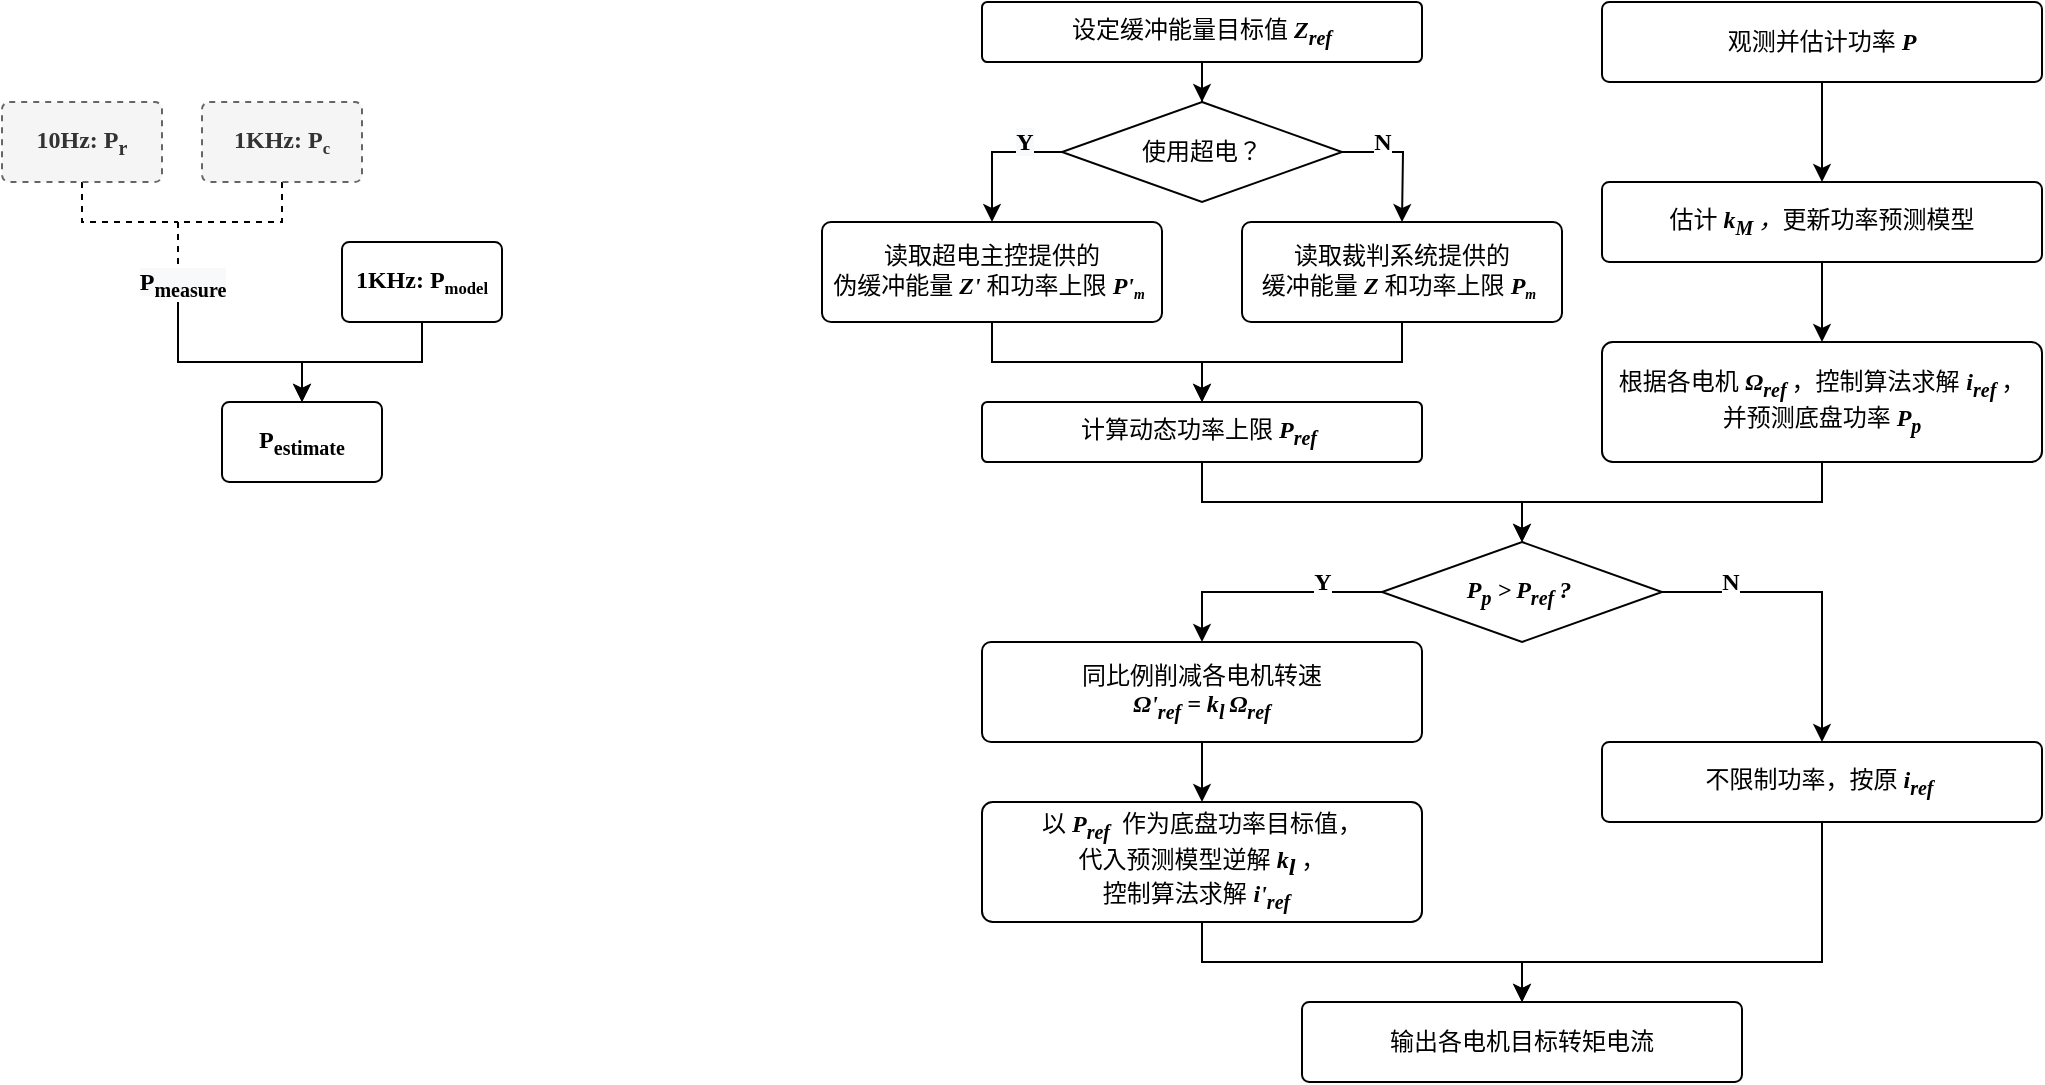 <mxfile version="16.5.1" type="device"><diagram id="1JUzlGdLr2dy21FfQeqP" name="第 1 页"><mxGraphModel dx="561" dy="121" grid="1" gridSize="10" guides="1" tooltips="1" connect="1" arrows="1" fold="1" page="1" pageScale="1" pageWidth="413" pageHeight="583" math="0" shadow="0"><root><mxCell id="0"/><mxCell id="1" parent="0"/><mxCell id="wGg67Sn6uG7jVzRMy5ms-11" style="edgeStyle=orthogonalEdgeStyle;rounded=0;orthogonalLoop=1;jettySize=auto;html=1;fontFamily=Times New Roman;" parent="1" source="A-UGhTJic_l5uZkz-2IG-3" target="wGg67Sn6uG7jVzRMy5ms-10" edge="1"><mxGeometry relative="1" as="geometry"/></mxCell><mxCell id="A-UGhTJic_l5uZkz-2IG-3" value="&lt;font face=&quot;华文中宋&quot;&gt;设定缓冲能量目标值&amp;nbsp;&lt;/font&gt;&lt;i&gt;&lt;font face=&quot;Times New Roman&quot;&gt;&lt;b&gt;Z&lt;sub&gt;ref&lt;/sub&gt;&lt;/b&gt;&lt;/font&gt;&lt;/i&gt;" style="rounded=1;whiteSpace=wrap;html=1;arcSize=9;" parent="1" vertex="1"><mxGeometry x="140" y="10" width="220" height="30" as="geometry"/></mxCell><mxCell id="A-UGhTJic_l5uZkz-2IG-12" style="edgeStyle=orthogonalEdgeStyle;rounded=0;orthogonalLoop=1;jettySize=auto;html=1;fontFamily=Times New Roman;" parent="1" source="A-UGhTJic_l5uZkz-2IG-6" target="A-UGhTJic_l5uZkz-2IG-11" edge="1"><mxGeometry relative="1" as="geometry"/></mxCell><mxCell id="A-UGhTJic_l5uZkz-2IG-6" value="&lt;font face=&quot;华文中宋&quot;&gt;估计 &lt;/font&gt;&lt;b style=&quot;font-style: italic&quot;&gt;&lt;font face=&quot;Times New Roman&quot;&gt;k&lt;sub&gt;M&amp;nbsp;&lt;/sub&gt;&lt;/font&gt;&lt;/b&gt;&lt;font face=&quot;华文中宋&quot;&gt;&lt;i&gt;，&lt;/i&gt;更新&lt;/font&gt;&lt;font face=&quot;华文中宋&quot;&gt;功率预测模型&lt;/font&gt;" style="rounded=1;whiteSpace=wrap;html=1;arcSize=9;" parent="1" vertex="1"><mxGeometry x="450" y="100" width="220" height="40" as="geometry"/></mxCell><mxCell id="A-UGhTJic_l5uZkz-2IG-8" style="edgeStyle=orthogonalEdgeStyle;rounded=0;orthogonalLoop=1;jettySize=auto;html=1;entryX=0.5;entryY=0;entryDx=0;entryDy=0;fontFamily=Times New Roman;" parent="1" source="A-UGhTJic_l5uZkz-2IG-7" target="A-UGhTJic_l5uZkz-2IG-6" edge="1"><mxGeometry relative="1" as="geometry"/></mxCell><mxCell id="A-UGhTJic_l5uZkz-2IG-7" value="&lt;font face=&quot;华文中宋&quot;&gt;观测并估计功率 &lt;/font&gt;&lt;i&gt;&lt;b&gt;&lt;font face=&quot;Times New Roman&quot;&gt;P&lt;/font&gt;&lt;/b&gt;&lt;/i&gt;" style="rounded=1;whiteSpace=wrap;html=1;arcSize=9;" parent="1" vertex="1"><mxGeometry x="450" y="10" width="220" height="40" as="geometry"/></mxCell><mxCell id="wGg67Sn6uG7jVzRMy5ms-26" style="edgeStyle=orthogonalEdgeStyle;rounded=0;orthogonalLoop=1;jettySize=auto;html=1;entryX=0.5;entryY=0;entryDx=0;entryDy=0;fontFamily=Times New Roman;fontSize=12;" parent="1" source="A-UGhTJic_l5uZkz-2IG-11" target="A-UGhTJic_l5uZkz-2IG-13" edge="1"><mxGeometry relative="1" as="geometry"/></mxCell><mxCell id="A-UGhTJic_l5uZkz-2IG-11" value="&lt;font face=&quot;华文中宋&quot;&gt;根据各电机&lt;/font&gt;&lt;i&gt;&amp;nbsp;&lt;font face=&quot;Times New Roman&quot;&gt;&lt;b&gt;Ω&lt;sub&gt;ref&amp;nbsp;&lt;/sub&gt;&lt;/b&gt;&lt;/font&gt;&lt;/i&gt;&lt;font face=&quot;华文中宋&quot;&gt;，控制算法求解&lt;/font&gt;&lt;i&gt;&amp;nbsp;&lt;b&gt;&lt;font face=&quot;Times New Roman&quot;&gt;i&lt;sub&gt;ref&amp;nbsp;&lt;/sub&gt;&lt;/font&gt;&lt;/b&gt;&lt;/i&gt;&lt;font face=&quot;华文中宋&quot;&gt;，&lt;br&gt;并预测底盘功率 &lt;/font&gt;&lt;b&gt;&lt;i&gt;&lt;font face=&quot;Times New Roman&quot;&gt;P&lt;sub&gt;p&lt;/sub&gt;&lt;/font&gt;&lt;/i&gt;&lt;/b&gt;" style="rounded=1;whiteSpace=wrap;html=1;arcSize=9;" parent="1" vertex="1"><mxGeometry x="450" y="180" width="220" height="60" as="geometry"/></mxCell><mxCell id="A-UGhTJic_l5uZkz-2IG-17" style="edgeStyle=orthogonalEdgeStyle;rounded=0;orthogonalLoop=1;jettySize=auto;html=1;entryX=0.5;entryY=0;entryDx=0;entryDy=0;fontFamily=Times New Roman;exitX=0;exitY=0.5;exitDx=0;exitDy=0;" parent="1" source="A-UGhTJic_l5uZkz-2IG-13" target="wGg67Sn6uG7jVzRMy5ms-1" edge="1"><mxGeometry relative="1" as="geometry"/></mxCell><mxCell id="A-UGhTJic_l5uZkz-2IG-18" value="Y" style="edgeLabel;html=1;align=center;verticalAlign=middle;resizable=0;points=[];fontFamily=Times New Roman;fontSize=12;fontStyle=1" parent="A-UGhTJic_l5uZkz-2IG-17" vertex="1" connectable="0"><mxGeometry x="-0.311" relative="1" as="geometry"><mxPoint x="9" y="-5" as="offset"/></mxGeometry></mxCell><mxCell id="A-UGhTJic_l5uZkz-2IG-21" style="edgeStyle=orthogonalEdgeStyle;rounded=0;orthogonalLoop=1;jettySize=auto;html=1;fontFamily=Times New Roman;fontSize=14;exitX=1;exitY=0.5;exitDx=0;exitDy=0;entryX=0.5;entryY=0;entryDx=0;entryDy=0;" parent="1" source="A-UGhTJic_l5uZkz-2IG-13" target="A-UGhTJic_l5uZkz-2IG-16" edge="1"><mxGeometry relative="1" as="geometry"/></mxCell><mxCell id="A-UGhTJic_l5uZkz-2IG-23" value="N" style="edgeLabel;html=1;align=center;verticalAlign=middle;resizable=0;points=[];fontSize=12;fontFamily=Times New Roman;fontStyle=1" parent="A-UGhTJic_l5uZkz-2IG-21" vertex="1" connectable="0"><mxGeometry x="-0.322" y="-1" relative="1" as="geometry"><mxPoint x="-19" y="-6" as="offset"/></mxGeometry></mxCell><mxCell id="A-UGhTJic_l5uZkz-2IG-13" value="&lt;b style=&quot;font-family: &amp;#34;helvetica&amp;#34;&quot;&gt;&lt;i&gt;&lt;font face=&quot;Times New Roman&quot;&gt;P&lt;sub&gt;p&lt;/sub&gt; &amp;gt;&lt;sub&gt;&amp;nbsp;&lt;/sub&gt;&lt;/font&gt;&lt;/i&gt;&lt;/b&gt;&lt;b style=&quot;font-family: &amp;#34;helvetica&amp;#34;&quot;&gt;&lt;font face=&quot;Times New Roman&quot;&gt;&lt;i&gt;P&lt;sub&gt;ref &lt;/sub&gt;?&amp;nbsp;&lt;/i&gt;&lt;/font&gt;&lt;/b&gt;" style="rhombus;whiteSpace=wrap;html=1;fontFamily=Times New Roman;" parent="1" vertex="1"><mxGeometry x="340" y="280" width="140" height="50" as="geometry"/></mxCell><mxCell id="wGg67Sn6uG7jVzRMy5ms-31" style="edgeStyle=orthogonalEdgeStyle;rounded=0;orthogonalLoop=1;jettySize=auto;html=1;entryX=0.5;entryY=0;entryDx=0;entryDy=0;fontFamily=Times New Roman;fontSize=12;" parent="1" source="A-UGhTJic_l5uZkz-2IG-16" target="wGg67Sn6uG7jVzRMy5ms-28" edge="1"><mxGeometry relative="1" as="geometry"><Array as="points"><mxPoint x="560" y="490"/><mxPoint x="410" y="490"/></Array></mxGeometry></mxCell><mxCell id="A-UGhTJic_l5uZkz-2IG-16" value="&lt;font face=&quot;华文中宋&quot;&gt;不限制功率，按原&amp;nbsp;&lt;/font&gt;&lt;i&gt;&lt;b&gt;&lt;font face=&quot;Times New Roman&quot;&gt;i&lt;sub&gt;ref&amp;nbsp;&lt;/sub&gt;&lt;/font&gt;&lt;/b&gt;&lt;/i&gt;" style="rounded=1;whiteSpace=wrap;html=1;arcSize=9;" parent="1" vertex="1"><mxGeometry x="450" y="380" width="220" height="40" as="geometry"/></mxCell><mxCell id="wGg67Sn6uG7jVzRMy5ms-29" style="edgeStyle=orthogonalEdgeStyle;rounded=0;orthogonalLoop=1;jettySize=auto;html=1;entryX=0.5;entryY=0;entryDx=0;entryDy=0;fontFamily=Times New Roman;fontSize=12;" parent="1" source="A-UGhTJic_l5uZkz-2IG-20" target="wGg67Sn6uG7jVzRMy5ms-28" edge="1"><mxGeometry relative="1" as="geometry"/></mxCell><mxCell id="A-UGhTJic_l5uZkz-2IG-20" value="&lt;div&gt;&lt;font face=&quot;华文中宋&quot;&gt;以&amp;nbsp;&lt;/font&gt;&lt;font face=&quot;Times New Roman&quot; style=&quot;font-weight: bold&quot;&gt;&lt;i&gt;P&lt;sub&gt;ref&lt;/sub&gt;&lt;/i&gt;&amp;nbsp;&amp;nbsp;&lt;/font&gt;&lt;font face=&quot;华文中宋&quot;&gt;作为底盘功率目标值，&lt;/font&gt;&lt;/div&gt;&lt;div&gt;&lt;font face=&quot;华文中宋&quot;&gt;代入预测模型逆解 &lt;/font&gt;&lt;i style=&quot;font-family: &amp;#34;times new roman&amp;#34; ; font-weight: bold&quot;&gt;k&lt;/i&gt;&lt;i style=&quot;vertical-align: sub ; font-family: &amp;#34;times new roman&amp;#34; ; font-weight: bold&quot;&gt;l&amp;nbsp;&lt;/i&gt;&lt;font face=&quot;华文中宋&quot;&gt;，&lt;/font&gt;&lt;/div&gt;&lt;div&gt;&lt;font face=&quot;华文中宋&quot;&gt;控制算法求解&lt;/font&gt;&lt;i&gt;&amp;nbsp;&lt;b&gt;&lt;font face=&quot;Times New Roman&quot;&gt;i'&lt;sub&gt;ref&amp;nbsp;&lt;/sub&gt;&lt;/font&gt;&lt;font face=&quot;Times New Roman&quot;&gt;&amp;nbsp;&lt;/font&gt;&lt;/b&gt;&lt;/i&gt;&lt;/div&gt;" style="rounded=1;whiteSpace=wrap;html=1;arcSize=9;align=center;spacing=2;verticalAlign=middle;labelPosition=center;verticalLabelPosition=middle;" parent="1" vertex="1"><mxGeometry x="140" y="410" width="220" height="60" as="geometry"/></mxCell><mxCell id="wGg67Sn6uG7jVzRMy5ms-3" style="edgeStyle=orthogonalEdgeStyle;rounded=0;orthogonalLoop=1;jettySize=auto;html=1;entryX=0.5;entryY=0;entryDx=0;entryDy=0;fontFamily=Times New Roman;" parent="1" source="wGg67Sn6uG7jVzRMy5ms-1" target="A-UGhTJic_l5uZkz-2IG-20" edge="1"><mxGeometry relative="1" as="geometry"/></mxCell><mxCell id="wGg67Sn6uG7jVzRMy5ms-1" value="&lt;div&gt;&lt;span&gt;&lt;font face=&quot;华文中宋&quot;&gt;同比例削减各电机转速&lt;/font&gt;&lt;/span&gt;&lt;/div&gt;&lt;div&gt;&lt;i&gt;&lt;font face=&quot;Times New Roman&quot;&gt;&lt;b&gt;Ω'&lt;sub&gt;ref&lt;/sub&gt;&amp;nbsp;= k&lt;sub&gt;l&amp;nbsp;&lt;/sub&gt;Ω&lt;sub&gt;ref&lt;/sub&gt;&lt;/b&gt;&lt;/font&gt;&lt;/i&gt;&lt;/div&gt;" style="rounded=1;whiteSpace=wrap;html=1;arcSize=9;align=center;spacing=2;verticalAlign=middle;labelPosition=center;verticalLabelPosition=middle;" parent="1" vertex="1"><mxGeometry x="140" y="330" width="220" height="50" as="geometry"/></mxCell><mxCell id="wGg67Sn6uG7jVzRMy5ms-12" style="edgeStyle=orthogonalEdgeStyle;rounded=0;orthogonalLoop=1;jettySize=auto;html=1;fontFamily=Times New Roman;exitX=0;exitY=0.5;exitDx=0;exitDy=0;entryX=0.5;entryY=0;entryDx=0;entryDy=0;" parent="1" source="wGg67Sn6uG7jVzRMy5ms-10" target="wGg67Sn6uG7jVzRMy5ms-14" edge="1"><mxGeometry relative="1" as="geometry"><mxPoint x="140" y="70" as="targetPoint"/></mxGeometry></mxCell><mxCell id="wGg67Sn6uG7jVzRMy5ms-19" value="&lt;span style=&quot;font-size: 12px; font-weight: 700; background-color: rgb(248, 249, 250);&quot;&gt;Y&lt;/span&gt;" style="edgeLabel;html=1;align=center;verticalAlign=middle;resizable=0;points=[];fontFamily=Times New Roman;fontSize=12;" parent="wGg67Sn6uG7jVzRMy5ms-12" vertex="1" connectable="0"><mxGeometry x="-0.694" y="-1" relative="1" as="geometry"><mxPoint x="-9" y="-4" as="offset"/></mxGeometry></mxCell><mxCell id="wGg67Sn6uG7jVzRMy5ms-16" style="edgeStyle=orthogonalEdgeStyle;rounded=0;orthogonalLoop=1;jettySize=auto;html=1;fontFamily=Times New Roman;exitX=1;exitY=0.5;exitDx=0;exitDy=0;exitPerimeter=0;" parent="1" source="wGg67Sn6uG7jVzRMy5ms-10" edge="1"><mxGeometry relative="1" as="geometry"><mxPoint x="350" y="120" as="targetPoint"/></mxGeometry></mxCell><mxCell id="wGg67Sn6uG7jVzRMy5ms-23" value="N" style="edgeLabel;html=1;align=center;verticalAlign=middle;resizable=0;points=[];fontSize=12;fontFamily=Times New Roman;fontStyle=1" parent="wGg67Sn6uG7jVzRMy5ms-16" vertex="1" connectable="0"><mxGeometry x="-0.386" relative="1" as="geometry"><mxPoint y="-5" as="offset"/></mxGeometry></mxCell><mxCell id="wGg67Sn6uG7jVzRMy5ms-10" value="&lt;font face=&quot;华文中宋&quot;&gt;使用超电？&lt;/font&gt;" style="rhombus;whiteSpace=wrap;html=1;fontFamily=Times New Roman;" parent="1" vertex="1"><mxGeometry x="180" y="60" width="140" height="50" as="geometry"/></mxCell><mxCell id="wGg67Sn6uG7jVzRMy5ms-25" style="edgeStyle=orthogonalEdgeStyle;rounded=0;orthogonalLoop=1;jettySize=auto;html=1;entryX=0.5;entryY=0;entryDx=0;entryDy=0;fontFamily=Times New Roman;fontSize=12;" parent="1" source="wGg67Sn6uG7jVzRMy5ms-13" target="A-UGhTJic_l5uZkz-2IG-13" edge="1"><mxGeometry relative="1" as="geometry"/></mxCell><mxCell id="wGg67Sn6uG7jVzRMy5ms-13" value="&lt;font face=&quot;华文中宋&quot;&gt;计算动态功率上限 &lt;/font&gt;&lt;b&gt;&lt;font face=&quot;Times New Roman&quot;&gt;&lt;i&gt;P&lt;sub&gt;ref&lt;/sub&gt;&lt;/i&gt;&amp;nbsp;&lt;/font&gt;&lt;/b&gt;" style="rounded=1;whiteSpace=wrap;html=1;arcSize=9;" parent="1" vertex="1"><mxGeometry x="140" y="210" width="220" height="30" as="geometry"/></mxCell><mxCell id="wGg67Sn6uG7jVzRMy5ms-20" style="edgeStyle=orthogonalEdgeStyle;rounded=0;orthogonalLoop=1;jettySize=auto;html=1;entryX=0.5;entryY=0;entryDx=0;entryDy=0;fontFamily=Times New Roman;fontSize=12;" parent="1" source="wGg67Sn6uG7jVzRMy5ms-14" target="wGg67Sn6uG7jVzRMy5ms-13" edge="1"><mxGeometry relative="1" as="geometry"><Array as="points"><mxPoint x="145" y="190"/><mxPoint x="250" y="190"/></Array></mxGeometry></mxCell><mxCell id="wGg67Sn6uG7jVzRMy5ms-14" value="&lt;font face=&quot;华文中宋&quot;&gt;读取超电主控提供的&lt;br&gt;伪缓冲能量 &lt;/font&gt;&lt;font face=&quot;Times New Roman&quot;&gt;&lt;b&gt;&lt;i&gt;Z'&amp;nbsp;&lt;/i&gt;&lt;/b&gt;&lt;/font&gt;&lt;font face=&quot;华文中宋&quot;&gt;和&lt;/font&gt;&lt;font face=&quot;华文中宋&quot;&gt;功率上限&amp;nbsp;&lt;/font&gt;&lt;font face=&quot;Times New Roman&quot;&gt;&lt;b&gt;&lt;i&gt;P'&lt;span style=&quot;font-size: 8.333px&quot;&gt;&lt;sub&gt;m&lt;/sub&gt;&lt;/span&gt;&lt;/i&gt;&lt;/b&gt;&amp;nbsp;&lt;/font&gt;" style="rounded=1;whiteSpace=wrap;html=1;arcSize=9;" parent="1" vertex="1"><mxGeometry x="60" y="120" width="170" height="50" as="geometry"/></mxCell><mxCell id="wGg67Sn6uG7jVzRMy5ms-21" style="edgeStyle=orthogonalEdgeStyle;rounded=0;orthogonalLoop=1;jettySize=auto;html=1;entryX=0.5;entryY=0;entryDx=0;entryDy=0;fontFamily=Times New Roman;fontSize=12;exitX=0.5;exitY=1;exitDx=0;exitDy=0;" parent="1" source="wGg67Sn6uG7jVzRMy5ms-15" target="wGg67Sn6uG7jVzRMy5ms-13" edge="1"><mxGeometry relative="1" as="geometry"><Array as="points"><mxPoint x="350" y="190"/><mxPoint x="250" y="190"/></Array></mxGeometry></mxCell><mxCell id="wGg67Sn6uG7jVzRMy5ms-15" value="&lt;font face=&quot;华文中宋&quot;&gt;读取裁判系统提供的&lt;br&gt;&lt;/font&gt;&lt;font face=&quot;华文中宋&quot;&gt;缓冲能量 &lt;/font&gt;&lt;font face=&quot;Times New Roman&quot;&gt;&lt;b&gt;&lt;i&gt;Z&lt;/i&gt;&lt;/b&gt;&amp;nbsp;&lt;/font&gt;&lt;font face=&quot;华文中宋&quot;&gt;和&lt;/font&gt;&lt;font face=&quot;华文中宋&quot;&gt;功率上限&amp;nbsp;&lt;/font&gt;&lt;font face=&quot;Times New Roman&quot;&gt;&lt;b&gt;&lt;i&gt;P&lt;span style=&quot;font-size: 8.333px&quot;&gt;&lt;sub&gt;m&lt;/sub&gt;&lt;/span&gt;&lt;/i&gt;&lt;/b&gt;&amp;nbsp;&lt;/font&gt;" style="rounded=1;whiteSpace=wrap;html=1;arcSize=9;" parent="1" vertex="1"><mxGeometry x="270" y="120" width="160" height="50" as="geometry"/></mxCell><mxCell id="wGg67Sn6uG7jVzRMy5ms-28" value="&lt;font face=&quot;华文中宋&quot;&gt;输出各电机目标&lt;span&gt;转矩电流&lt;/span&gt;&lt;/font&gt;" style="rounded=1;whiteSpace=wrap;html=1;arcSize=9;" parent="1" vertex="1"><mxGeometry x="300" y="510" width="220" height="40" as="geometry"/></mxCell><mxCell id="ijtGktYICnmz4lDvd2IM-4" style="edgeStyle=orthogonalEdgeStyle;rounded=0;orthogonalLoop=1;jettySize=auto;html=1;exitX=0.5;exitY=1;exitDx=0;exitDy=0;endArrow=none;endFill=0;dashed=1;" parent="1" source="ijtGktYICnmz4lDvd2IM-1" edge="1"><mxGeometry relative="1" as="geometry"><mxPoint x="-262" y="120" as="targetPoint"/><Array as="points"><mxPoint x="-310" y="120"/><mxPoint x="-262" y="120"/></Array></mxGeometry></mxCell><mxCell id="ijtGktYICnmz4lDvd2IM-1" value="&lt;font face=&quot;Times New Roman&quot;&gt;&lt;b&gt;10Hz: P&lt;sub&gt;r&lt;/sub&gt;&lt;/b&gt;&lt;/font&gt;" style="rounded=1;whiteSpace=wrap;html=1;arcSize=9;fillColor=#f5f5f5;fontColor=#333333;strokeColor=#666666;dashed=1;" parent="1" vertex="1"><mxGeometry x="-350" y="60" width="80" height="40" as="geometry"/></mxCell><mxCell id="ijtGktYICnmz4lDvd2IM-5" style="edgeStyle=orthogonalEdgeStyle;rounded=0;orthogonalLoop=1;jettySize=auto;html=1;exitX=0.5;exitY=1;exitDx=0;exitDy=0;endArrow=none;endFill=0;dashed=1;" parent="1" source="ijtGktYICnmz4lDvd2IM-2" edge="1"><mxGeometry relative="1" as="geometry"><mxPoint x="-262" y="170" as="targetPoint"/><Array as="points"><mxPoint x="-210" y="120"/><mxPoint x="-262" y="120"/></Array></mxGeometry></mxCell><mxCell id="JlfcSgrnNNXiP8ztmOMe-3" value="&lt;b style=&quot;font-size: 12px ; font-family: &amp;#34;times new roman&amp;#34; ; background-color: rgb(248 , 249 , 250)&quot;&gt;P&lt;sub&gt;measure&lt;/sub&gt;&lt;/b&gt;" style="edgeLabel;html=1;align=center;verticalAlign=middle;resizable=0;points=[];" parent="ijtGktYICnmz4lDvd2IM-5" vertex="1" connectable="0"><mxGeometry x="0.831" y="-1" relative="1" as="geometry"><mxPoint x="3" y="-9" as="offset"/></mxGeometry></mxCell><mxCell id="ijtGktYICnmz4lDvd2IM-2" value="&lt;font face=&quot;Times New Roman&quot;&gt;&lt;b&gt;1KHz: P&lt;span style=&quot;font-size: 10px&quot;&gt;&lt;sub&gt;c&lt;/sub&gt;&lt;/span&gt;&lt;/b&gt;&lt;/font&gt;" style="rounded=1;whiteSpace=wrap;html=1;arcSize=9;fillColor=#f5f5f5;fontColor=#333333;strokeColor=#666666;dashed=1;" parent="1" vertex="1"><mxGeometry x="-250" y="60" width="80" height="40" as="geometry"/></mxCell><mxCell id="ijtGktYICnmz4lDvd2IM-11" style="edgeStyle=orthogonalEdgeStyle;rounded=0;orthogonalLoop=1;jettySize=auto;html=1;" parent="1" source="ijtGktYICnmz4lDvd2IM-3" target="ijtGktYICnmz4lDvd2IM-9" edge="1"><mxGeometry relative="1" as="geometry"/></mxCell><mxCell id="ijtGktYICnmz4lDvd2IM-3" value="&lt;font face=&quot;Times New Roman&quot;&gt;&lt;b&gt;1KHz: P&lt;span style=&quot;font-size: 10px&quot;&gt;&lt;sub&gt;model&lt;/sub&gt;&lt;/span&gt;&lt;/b&gt;&lt;/font&gt;" style="rounded=1;whiteSpace=wrap;html=1;arcSize=9;" parent="1" vertex="1"><mxGeometry x="-180" y="130" width="80" height="40" as="geometry"/></mxCell><mxCell id="ijtGktYICnmz4lDvd2IM-10" style="edgeStyle=orthogonalEdgeStyle;rounded=0;orthogonalLoop=1;jettySize=auto;html=1;entryX=0.5;entryY=0;entryDx=0;entryDy=0;startArrow=none;" parent="1" target="ijtGktYICnmz4lDvd2IM-9" edge="1"><mxGeometry relative="1" as="geometry"><mxPoint x="-262" y="160" as="sourcePoint"/><Array as="points"><mxPoint x="-262" y="190"/><mxPoint x="-200" y="190"/></Array></mxGeometry></mxCell><mxCell id="ijtGktYICnmz4lDvd2IM-9" value="&lt;font face=&quot;Times New Roman&quot;&gt;&lt;b&gt;P&lt;sub&gt;estimate&lt;/sub&gt;&lt;/b&gt;&lt;/font&gt;" style="rounded=1;whiteSpace=wrap;html=1;arcSize=9;" parent="1" vertex="1"><mxGeometry x="-240" y="210" width="80" height="40" as="geometry"/></mxCell></root></mxGraphModel></diagram></mxfile>